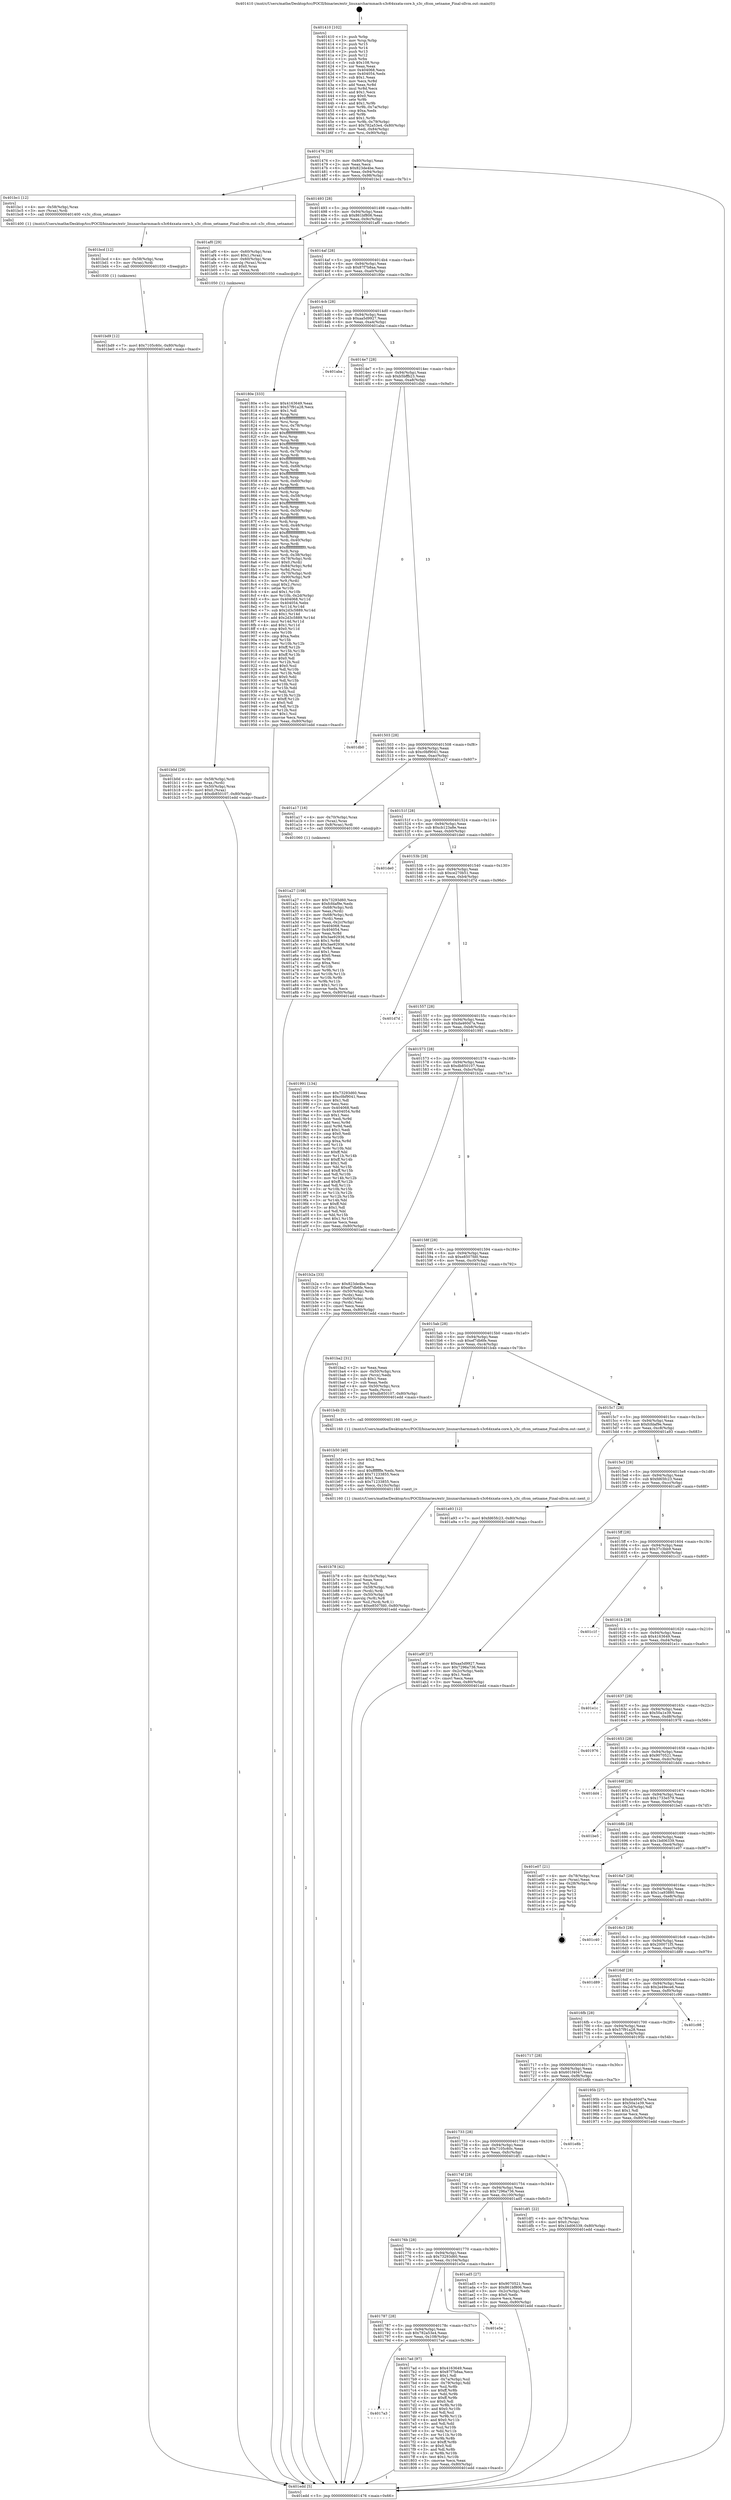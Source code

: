 digraph "0x401410" {
  label = "0x401410 (/mnt/c/Users/mathe/Desktop/tcc/POCII/binaries/extr_linuxarcharmmach-s3c64xxata-core.h_s3c_cfcon_setname_Final-ollvm.out::main(0))"
  labelloc = "t"
  node[shape=record]

  Entry [label="",width=0.3,height=0.3,shape=circle,fillcolor=black,style=filled]
  "0x401476" [label="{
     0x401476 [29]\l
     | [instrs]\l
     &nbsp;&nbsp;0x401476 \<+3\>: mov -0x80(%rbp),%eax\l
     &nbsp;&nbsp;0x401479 \<+2\>: mov %eax,%ecx\l
     &nbsp;&nbsp;0x40147b \<+6\>: sub $0x823de4be,%ecx\l
     &nbsp;&nbsp;0x401481 \<+6\>: mov %eax,-0x94(%rbp)\l
     &nbsp;&nbsp;0x401487 \<+6\>: mov %ecx,-0x98(%rbp)\l
     &nbsp;&nbsp;0x40148d \<+6\>: je 0000000000401bc1 \<main+0x7b1\>\l
  }"]
  "0x401bc1" [label="{
     0x401bc1 [12]\l
     | [instrs]\l
     &nbsp;&nbsp;0x401bc1 \<+4\>: mov -0x58(%rbp),%rax\l
     &nbsp;&nbsp;0x401bc5 \<+3\>: mov (%rax),%rdi\l
     &nbsp;&nbsp;0x401bc8 \<+5\>: call 0000000000401400 \<s3c_cfcon_setname\>\l
     | [calls]\l
     &nbsp;&nbsp;0x401400 \{1\} (/mnt/c/Users/mathe/Desktop/tcc/POCII/binaries/extr_linuxarcharmmach-s3c64xxata-core.h_s3c_cfcon_setname_Final-ollvm.out::s3c_cfcon_setname)\l
  }"]
  "0x401493" [label="{
     0x401493 [28]\l
     | [instrs]\l
     &nbsp;&nbsp;0x401493 \<+5\>: jmp 0000000000401498 \<main+0x88\>\l
     &nbsp;&nbsp;0x401498 \<+6\>: mov -0x94(%rbp),%eax\l
     &nbsp;&nbsp;0x40149e \<+5\>: sub $0x861bf806,%eax\l
     &nbsp;&nbsp;0x4014a3 \<+6\>: mov %eax,-0x9c(%rbp)\l
     &nbsp;&nbsp;0x4014a9 \<+6\>: je 0000000000401af0 \<main+0x6e0\>\l
  }"]
  Exit [label="",width=0.3,height=0.3,shape=circle,fillcolor=black,style=filled,peripheries=2]
  "0x401af0" [label="{
     0x401af0 [29]\l
     | [instrs]\l
     &nbsp;&nbsp;0x401af0 \<+4\>: mov -0x60(%rbp),%rax\l
     &nbsp;&nbsp;0x401af4 \<+6\>: movl $0x1,(%rax)\l
     &nbsp;&nbsp;0x401afa \<+4\>: mov -0x60(%rbp),%rax\l
     &nbsp;&nbsp;0x401afe \<+3\>: movslq (%rax),%rax\l
     &nbsp;&nbsp;0x401b01 \<+4\>: shl $0x0,%rax\l
     &nbsp;&nbsp;0x401b05 \<+3\>: mov %rax,%rdi\l
     &nbsp;&nbsp;0x401b08 \<+5\>: call 0000000000401050 \<malloc@plt\>\l
     | [calls]\l
     &nbsp;&nbsp;0x401050 \{1\} (unknown)\l
  }"]
  "0x4014af" [label="{
     0x4014af [28]\l
     | [instrs]\l
     &nbsp;&nbsp;0x4014af \<+5\>: jmp 00000000004014b4 \<main+0xa4\>\l
     &nbsp;&nbsp;0x4014b4 \<+6\>: mov -0x94(%rbp),%eax\l
     &nbsp;&nbsp;0x4014ba \<+5\>: sub $0x87f7b8aa,%eax\l
     &nbsp;&nbsp;0x4014bf \<+6\>: mov %eax,-0xa0(%rbp)\l
     &nbsp;&nbsp;0x4014c5 \<+6\>: je 000000000040180e \<main+0x3fe\>\l
  }"]
  "0x401bd9" [label="{
     0x401bd9 [12]\l
     | [instrs]\l
     &nbsp;&nbsp;0x401bd9 \<+7\>: movl $0x7105c60c,-0x80(%rbp)\l
     &nbsp;&nbsp;0x401be0 \<+5\>: jmp 0000000000401edd \<main+0xacd\>\l
  }"]
  "0x40180e" [label="{
     0x40180e [333]\l
     | [instrs]\l
     &nbsp;&nbsp;0x40180e \<+5\>: mov $0x4163649,%eax\l
     &nbsp;&nbsp;0x401813 \<+5\>: mov $0x57f91a28,%ecx\l
     &nbsp;&nbsp;0x401818 \<+2\>: mov $0x1,%dl\l
     &nbsp;&nbsp;0x40181a \<+3\>: mov %rsp,%rsi\l
     &nbsp;&nbsp;0x40181d \<+4\>: add $0xfffffffffffffff0,%rsi\l
     &nbsp;&nbsp;0x401821 \<+3\>: mov %rsi,%rsp\l
     &nbsp;&nbsp;0x401824 \<+4\>: mov %rsi,-0x78(%rbp)\l
     &nbsp;&nbsp;0x401828 \<+3\>: mov %rsp,%rsi\l
     &nbsp;&nbsp;0x40182b \<+4\>: add $0xfffffffffffffff0,%rsi\l
     &nbsp;&nbsp;0x40182f \<+3\>: mov %rsi,%rsp\l
     &nbsp;&nbsp;0x401832 \<+3\>: mov %rsp,%rdi\l
     &nbsp;&nbsp;0x401835 \<+4\>: add $0xfffffffffffffff0,%rdi\l
     &nbsp;&nbsp;0x401839 \<+3\>: mov %rdi,%rsp\l
     &nbsp;&nbsp;0x40183c \<+4\>: mov %rdi,-0x70(%rbp)\l
     &nbsp;&nbsp;0x401840 \<+3\>: mov %rsp,%rdi\l
     &nbsp;&nbsp;0x401843 \<+4\>: add $0xfffffffffffffff0,%rdi\l
     &nbsp;&nbsp;0x401847 \<+3\>: mov %rdi,%rsp\l
     &nbsp;&nbsp;0x40184a \<+4\>: mov %rdi,-0x68(%rbp)\l
     &nbsp;&nbsp;0x40184e \<+3\>: mov %rsp,%rdi\l
     &nbsp;&nbsp;0x401851 \<+4\>: add $0xfffffffffffffff0,%rdi\l
     &nbsp;&nbsp;0x401855 \<+3\>: mov %rdi,%rsp\l
     &nbsp;&nbsp;0x401858 \<+4\>: mov %rdi,-0x60(%rbp)\l
     &nbsp;&nbsp;0x40185c \<+3\>: mov %rsp,%rdi\l
     &nbsp;&nbsp;0x40185f \<+4\>: add $0xfffffffffffffff0,%rdi\l
     &nbsp;&nbsp;0x401863 \<+3\>: mov %rdi,%rsp\l
     &nbsp;&nbsp;0x401866 \<+4\>: mov %rdi,-0x58(%rbp)\l
     &nbsp;&nbsp;0x40186a \<+3\>: mov %rsp,%rdi\l
     &nbsp;&nbsp;0x40186d \<+4\>: add $0xfffffffffffffff0,%rdi\l
     &nbsp;&nbsp;0x401871 \<+3\>: mov %rdi,%rsp\l
     &nbsp;&nbsp;0x401874 \<+4\>: mov %rdi,-0x50(%rbp)\l
     &nbsp;&nbsp;0x401878 \<+3\>: mov %rsp,%rdi\l
     &nbsp;&nbsp;0x40187b \<+4\>: add $0xfffffffffffffff0,%rdi\l
     &nbsp;&nbsp;0x40187f \<+3\>: mov %rdi,%rsp\l
     &nbsp;&nbsp;0x401882 \<+4\>: mov %rdi,-0x48(%rbp)\l
     &nbsp;&nbsp;0x401886 \<+3\>: mov %rsp,%rdi\l
     &nbsp;&nbsp;0x401889 \<+4\>: add $0xfffffffffffffff0,%rdi\l
     &nbsp;&nbsp;0x40188d \<+3\>: mov %rdi,%rsp\l
     &nbsp;&nbsp;0x401890 \<+4\>: mov %rdi,-0x40(%rbp)\l
     &nbsp;&nbsp;0x401894 \<+3\>: mov %rsp,%rdi\l
     &nbsp;&nbsp;0x401897 \<+4\>: add $0xfffffffffffffff0,%rdi\l
     &nbsp;&nbsp;0x40189b \<+3\>: mov %rdi,%rsp\l
     &nbsp;&nbsp;0x40189e \<+4\>: mov %rdi,-0x38(%rbp)\l
     &nbsp;&nbsp;0x4018a2 \<+4\>: mov -0x78(%rbp),%rdi\l
     &nbsp;&nbsp;0x4018a6 \<+6\>: movl $0x0,(%rdi)\l
     &nbsp;&nbsp;0x4018ac \<+7\>: mov -0x84(%rbp),%r8d\l
     &nbsp;&nbsp;0x4018b3 \<+3\>: mov %r8d,(%rsi)\l
     &nbsp;&nbsp;0x4018b6 \<+4\>: mov -0x70(%rbp),%rdi\l
     &nbsp;&nbsp;0x4018ba \<+7\>: mov -0x90(%rbp),%r9\l
     &nbsp;&nbsp;0x4018c1 \<+3\>: mov %r9,(%rdi)\l
     &nbsp;&nbsp;0x4018c4 \<+3\>: cmpl $0x2,(%rsi)\l
     &nbsp;&nbsp;0x4018c7 \<+4\>: setne %r10b\l
     &nbsp;&nbsp;0x4018cb \<+4\>: and $0x1,%r10b\l
     &nbsp;&nbsp;0x4018cf \<+4\>: mov %r10b,-0x2d(%rbp)\l
     &nbsp;&nbsp;0x4018d3 \<+8\>: mov 0x404068,%r11d\l
     &nbsp;&nbsp;0x4018db \<+7\>: mov 0x404054,%ebx\l
     &nbsp;&nbsp;0x4018e2 \<+3\>: mov %r11d,%r14d\l
     &nbsp;&nbsp;0x4018e5 \<+7\>: sub $0x2d3c5889,%r14d\l
     &nbsp;&nbsp;0x4018ec \<+4\>: sub $0x1,%r14d\l
     &nbsp;&nbsp;0x4018f0 \<+7\>: add $0x2d3c5889,%r14d\l
     &nbsp;&nbsp;0x4018f7 \<+4\>: imul %r14d,%r11d\l
     &nbsp;&nbsp;0x4018fb \<+4\>: and $0x1,%r11d\l
     &nbsp;&nbsp;0x4018ff \<+4\>: cmp $0x0,%r11d\l
     &nbsp;&nbsp;0x401903 \<+4\>: sete %r10b\l
     &nbsp;&nbsp;0x401907 \<+3\>: cmp $0xa,%ebx\l
     &nbsp;&nbsp;0x40190a \<+4\>: setl %r15b\l
     &nbsp;&nbsp;0x40190e \<+3\>: mov %r10b,%r12b\l
     &nbsp;&nbsp;0x401911 \<+4\>: xor $0xff,%r12b\l
     &nbsp;&nbsp;0x401915 \<+3\>: mov %r15b,%r13b\l
     &nbsp;&nbsp;0x401918 \<+4\>: xor $0xff,%r13b\l
     &nbsp;&nbsp;0x40191c \<+3\>: xor $0x0,%dl\l
     &nbsp;&nbsp;0x40191f \<+3\>: mov %r12b,%sil\l
     &nbsp;&nbsp;0x401922 \<+4\>: and $0x0,%sil\l
     &nbsp;&nbsp;0x401926 \<+3\>: and %dl,%r10b\l
     &nbsp;&nbsp;0x401929 \<+3\>: mov %r13b,%dil\l
     &nbsp;&nbsp;0x40192c \<+4\>: and $0x0,%dil\l
     &nbsp;&nbsp;0x401930 \<+3\>: and %dl,%r15b\l
     &nbsp;&nbsp;0x401933 \<+3\>: or %r10b,%sil\l
     &nbsp;&nbsp;0x401936 \<+3\>: or %r15b,%dil\l
     &nbsp;&nbsp;0x401939 \<+3\>: xor %dil,%sil\l
     &nbsp;&nbsp;0x40193c \<+3\>: or %r13b,%r12b\l
     &nbsp;&nbsp;0x40193f \<+4\>: xor $0xff,%r12b\l
     &nbsp;&nbsp;0x401943 \<+3\>: or $0x0,%dl\l
     &nbsp;&nbsp;0x401946 \<+3\>: and %dl,%r12b\l
     &nbsp;&nbsp;0x401949 \<+3\>: or %r12b,%sil\l
     &nbsp;&nbsp;0x40194c \<+4\>: test $0x1,%sil\l
     &nbsp;&nbsp;0x401950 \<+3\>: cmovne %ecx,%eax\l
     &nbsp;&nbsp;0x401953 \<+3\>: mov %eax,-0x80(%rbp)\l
     &nbsp;&nbsp;0x401956 \<+5\>: jmp 0000000000401edd \<main+0xacd\>\l
  }"]
  "0x4014cb" [label="{
     0x4014cb [28]\l
     | [instrs]\l
     &nbsp;&nbsp;0x4014cb \<+5\>: jmp 00000000004014d0 \<main+0xc0\>\l
     &nbsp;&nbsp;0x4014d0 \<+6\>: mov -0x94(%rbp),%eax\l
     &nbsp;&nbsp;0x4014d6 \<+5\>: sub $0xaa5d9927,%eax\l
     &nbsp;&nbsp;0x4014db \<+6\>: mov %eax,-0xa4(%rbp)\l
     &nbsp;&nbsp;0x4014e1 \<+6\>: je 0000000000401aba \<main+0x6aa\>\l
  }"]
  "0x401bcd" [label="{
     0x401bcd [12]\l
     | [instrs]\l
     &nbsp;&nbsp;0x401bcd \<+4\>: mov -0x58(%rbp),%rax\l
     &nbsp;&nbsp;0x401bd1 \<+3\>: mov (%rax),%rdi\l
     &nbsp;&nbsp;0x401bd4 \<+5\>: call 0000000000401030 \<free@plt\>\l
     | [calls]\l
     &nbsp;&nbsp;0x401030 \{1\} (unknown)\l
  }"]
  "0x401aba" [label="{
     0x401aba\l
  }", style=dashed]
  "0x4014e7" [label="{
     0x4014e7 [28]\l
     | [instrs]\l
     &nbsp;&nbsp;0x4014e7 \<+5\>: jmp 00000000004014ec \<main+0xdc\>\l
     &nbsp;&nbsp;0x4014ec \<+6\>: mov -0x94(%rbp),%eax\l
     &nbsp;&nbsp;0x4014f2 \<+5\>: sub $0xb5bffb23,%eax\l
     &nbsp;&nbsp;0x4014f7 \<+6\>: mov %eax,-0xa8(%rbp)\l
     &nbsp;&nbsp;0x4014fd \<+6\>: je 0000000000401db0 \<main+0x9a0\>\l
  }"]
  "0x401b78" [label="{
     0x401b78 [42]\l
     | [instrs]\l
     &nbsp;&nbsp;0x401b78 \<+6\>: mov -0x10c(%rbp),%ecx\l
     &nbsp;&nbsp;0x401b7e \<+3\>: imul %eax,%ecx\l
     &nbsp;&nbsp;0x401b81 \<+3\>: mov %cl,%sil\l
     &nbsp;&nbsp;0x401b84 \<+4\>: mov -0x58(%rbp),%rdi\l
     &nbsp;&nbsp;0x401b88 \<+3\>: mov (%rdi),%rdi\l
     &nbsp;&nbsp;0x401b8b \<+4\>: mov -0x50(%rbp),%r8\l
     &nbsp;&nbsp;0x401b8f \<+3\>: movslq (%r8),%r8\l
     &nbsp;&nbsp;0x401b92 \<+4\>: mov %sil,(%rdi,%r8,1)\l
     &nbsp;&nbsp;0x401b96 \<+7\>: movl $0xe8507fd0,-0x80(%rbp)\l
     &nbsp;&nbsp;0x401b9d \<+5\>: jmp 0000000000401edd \<main+0xacd\>\l
  }"]
  "0x401db0" [label="{
     0x401db0\l
  }", style=dashed]
  "0x401503" [label="{
     0x401503 [28]\l
     | [instrs]\l
     &nbsp;&nbsp;0x401503 \<+5\>: jmp 0000000000401508 \<main+0xf8\>\l
     &nbsp;&nbsp;0x401508 \<+6\>: mov -0x94(%rbp),%eax\l
     &nbsp;&nbsp;0x40150e \<+5\>: sub $0xc0bf9041,%eax\l
     &nbsp;&nbsp;0x401513 \<+6\>: mov %eax,-0xac(%rbp)\l
     &nbsp;&nbsp;0x401519 \<+6\>: je 0000000000401a17 \<main+0x607\>\l
  }"]
  "0x401b50" [label="{
     0x401b50 [40]\l
     | [instrs]\l
     &nbsp;&nbsp;0x401b50 \<+5\>: mov $0x2,%ecx\l
     &nbsp;&nbsp;0x401b55 \<+1\>: cltd\l
     &nbsp;&nbsp;0x401b56 \<+2\>: idiv %ecx\l
     &nbsp;&nbsp;0x401b58 \<+6\>: imul $0xfffffffe,%edx,%ecx\l
     &nbsp;&nbsp;0x401b5e \<+6\>: add $0x71233855,%ecx\l
     &nbsp;&nbsp;0x401b64 \<+3\>: add $0x1,%ecx\l
     &nbsp;&nbsp;0x401b67 \<+6\>: sub $0x71233855,%ecx\l
     &nbsp;&nbsp;0x401b6d \<+6\>: mov %ecx,-0x10c(%rbp)\l
     &nbsp;&nbsp;0x401b73 \<+5\>: call 0000000000401160 \<next_i\>\l
     | [calls]\l
     &nbsp;&nbsp;0x401160 \{1\} (/mnt/c/Users/mathe/Desktop/tcc/POCII/binaries/extr_linuxarcharmmach-s3c64xxata-core.h_s3c_cfcon_setname_Final-ollvm.out::next_i)\l
  }"]
  "0x401a17" [label="{
     0x401a17 [16]\l
     | [instrs]\l
     &nbsp;&nbsp;0x401a17 \<+4\>: mov -0x70(%rbp),%rax\l
     &nbsp;&nbsp;0x401a1b \<+3\>: mov (%rax),%rax\l
     &nbsp;&nbsp;0x401a1e \<+4\>: mov 0x8(%rax),%rdi\l
     &nbsp;&nbsp;0x401a22 \<+5\>: call 0000000000401060 \<atoi@plt\>\l
     | [calls]\l
     &nbsp;&nbsp;0x401060 \{1\} (unknown)\l
  }"]
  "0x40151f" [label="{
     0x40151f [28]\l
     | [instrs]\l
     &nbsp;&nbsp;0x40151f \<+5\>: jmp 0000000000401524 \<main+0x114\>\l
     &nbsp;&nbsp;0x401524 \<+6\>: mov -0x94(%rbp),%eax\l
     &nbsp;&nbsp;0x40152a \<+5\>: sub $0xcb123a8e,%eax\l
     &nbsp;&nbsp;0x40152f \<+6\>: mov %eax,-0xb0(%rbp)\l
     &nbsp;&nbsp;0x401535 \<+6\>: je 0000000000401de0 \<main+0x9d0\>\l
  }"]
  "0x401b0d" [label="{
     0x401b0d [29]\l
     | [instrs]\l
     &nbsp;&nbsp;0x401b0d \<+4\>: mov -0x58(%rbp),%rdi\l
     &nbsp;&nbsp;0x401b11 \<+3\>: mov %rax,(%rdi)\l
     &nbsp;&nbsp;0x401b14 \<+4\>: mov -0x50(%rbp),%rax\l
     &nbsp;&nbsp;0x401b18 \<+6\>: movl $0x0,(%rax)\l
     &nbsp;&nbsp;0x401b1e \<+7\>: movl $0xdb850107,-0x80(%rbp)\l
     &nbsp;&nbsp;0x401b25 \<+5\>: jmp 0000000000401edd \<main+0xacd\>\l
  }"]
  "0x401de0" [label="{
     0x401de0\l
  }", style=dashed]
  "0x40153b" [label="{
     0x40153b [28]\l
     | [instrs]\l
     &nbsp;&nbsp;0x40153b \<+5\>: jmp 0000000000401540 \<main+0x130\>\l
     &nbsp;&nbsp;0x401540 \<+6\>: mov -0x94(%rbp),%eax\l
     &nbsp;&nbsp;0x401546 \<+5\>: sub $0xce270b51,%eax\l
     &nbsp;&nbsp;0x40154b \<+6\>: mov %eax,-0xb4(%rbp)\l
     &nbsp;&nbsp;0x401551 \<+6\>: je 0000000000401d7d \<main+0x96d\>\l
  }"]
  "0x401a27" [label="{
     0x401a27 [108]\l
     | [instrs]\l
     &nbsp;&nbsp;0x401a27 \<+5\>: mov $0x73293d60,%ecx\l
     &nbsp;&nbsp;0x401a2c \<+5\>: mov $0xfcfdaf9e,%edx\l
     &nbsp;&nbsp;0x401a31 \<+4\>: mov -0x68(%rbp),%rdi\l
     &nbsp;&nbsp;0x401a35 \<+2\>: mov %eax,(%rdi)\l
     &nbsp;&nbsp;0x401a37 \<+4\>: mov -0x68(%rbp),%rdi\l
     &nbsp;&nbsp;0x401a3b \<+2\>: mov (%rdi),%eax\l
     &nbsp;&nbsp;0x401a3d \<+3\>: mov %eax,-0x2c(%rbp)\l
     &nbsp;&nbsp;0x401a40 \<+7\>: mov 0x404068,%eax\l
     &nbsp;&nbsp;0x401a47 \<+7\>: mov 0x404054,%esi\l
     &nbsp;&nbsp;0x401a4e \<+3\>: mov %eax,%r8d\l
     &nbsp;&nbsp;0x401a51 \<+7\>: sub $0x3ae92936,%r8d\l
     &nbsp;&nbsp;0x401a58 \<+4\>: sub $0x1,%r8d\l
     &nbsp;&nbsp;0x401a5c \<+7\>: add $0x3ae92936,%r8d\l
     &nbsp;&nbsp;0x401a63 \<+4\>: imul %r8d,%eax\l
     &nbsp;&nbsp;0x401a67 \<+3\>: and $0x1,%eax\l
     &nbsp;&nbsp;0x401a6a \<+3\>: cmp $0x0,%eax\l
     &nbsp;&nbsp;0x401a6d \<+4\>: sete %r9b\l
     &nbsp;&nbsp;0x401a71 \<+3\>: cmp $0xa,%esi\l
     &nbsp;&nbsp;0x401a74 \<+4\>: setl %r10b\l
     &nbsp;&nbsp;0x401a78 \<+3\>: mov %r9b,%r11b\l
     &nbsp;&nbsp;0x401a7b \<+3\>: and %r10b,%r11b\l
     &nbsp;&nbsp;0x401a7e \<+3\>: xor %r10b,%r9b\l
     &nbsp;&nbsp;0x401a81 \<+3\>: or %r9b,%r11b\l
     &nbsp;&nbsp;0x401a84 \<+4\>: test $0x1,%r11b\l
     &nbsp;&nbsp;0x401a88 \<+3\>: cmovne %edx,%ecx\l
     &nbsp;&nbsp;0x401a8b \<+3\>: mov %ecx,-0x80(%rbp)\l
     &nbsp;&nbsp;0x401a8e \<+5\>: jmp 0000000000401edd \<main+0xacd\>\l
  }"]
  "0x401d7d" [label="{
     0x401d7d\l
  }", style=dashed]
  "0x401557" [label="{
     0x401557 [28]\l
     | [instrs]\l
     &nbsp;&nbsp;0x401557 \<+5\>: jmp 000000000040155c \<main+0x14c\>\l
     &nbsp;&nbsp;0x40155c \<+6\>: mov -0x94(%rbp),%eax\l
     &nbsp;&nbsp;0x401562 \<+5\>: sub $0xda460d7a,%eax\l
     &nbsp;&nbsp;0x401567 \<+6\>: mov %eax,-0xb8(%rbp)\l
     &nbsp;&nbsp;0x40156d \<+6\>: je 0000000000401991 \<main+0x581\>\l
  }"]
  "0x401410" [label="{
     0x401410 [102]\l
     | [instrs]\l
     &nbsp;&nbsp;0x401410 \<+1\>: push %rbp\l
     &nbsp;&nbsp;0x401411 \<+3\>: mov %rsp,%rbp\l
     &nbsp;&nbsp;0x401414 \<+2\>: push %r15\l
     &nbsp;&nbsp;0x401416 \<+2\>: push %r14\l
     &nbsp;&nbsp;0x401418 \<+2\>: push %r13\l
     &nbsp;&nbsp;0x40141a \<+2\>: push %r12\l
     &nbsp;&nbsp;0x40141c \<+1\>: push %rbx\l
     &nbsp;&nbsp;0x40141d \<+7\>: sub $0x108,%rsp\l
     &nbsp;&nbsp;0x401424 \<+2\>: xor %eax,%eax\l
     &nbsp;&nbsp;0x401426 \<+7\>: mov 0x404068,%ecx\l
     &nbsp;&nbsp;0x40142d \<+7\>: mov 0x404054,%edx\l
     &nbsp;&nbsp;0x401434 \<+3\>: sub $0x1,%eax\l
     &nbsp;&nbsp;0x401437 \<+3\>: mov %ecx,%r8d\l
     &nbsp;&nbsp;0x40143a \<+3\>: add %eax,%r8d\l
     &nbsp;&nbsp;0x40143d \<+4\>: imul %r8d,%ecx\l
     &nbsp;&nbsp;0x401441 \<+3\>: and $0x1,%ecx\l
     &nbsp;&nbsp;0x401444 \<+3\>: cmp $0x0,%ecx\l
     &nbsp;&nbsp;0x401447 \<+4\>: sete %r9b\l
     &nbsp;&nbsp;0x40144b \<+4\>: and $0x1,%r9b\l
     &nbsp;&nbsp;0x40144f \<+4\>: mov %r9b,-0x7a(%rbp)\l
     &nbsp;&nbsp;0x401453 \<+3\>: cmp $0xa,%edx\l
     &nbsp;&nbsp;0x401456 \<+4\>: setl %r9b\l
     &nbsp;&nbsp;0x40145a \<+4\>: and $0x1,%r9b\l
     &nbsp;&nbsp;0x40145e \<+4\>: mov %r9b,-0x79(%rbp)\l
     &nbsp;&nbsp;0x401462 \<+7\>: movl $0x782a53e4,-0x80(%rbp)\l
     &nbsp;&nbsp;0x401469 \<+6\>: mov %edi,-0x84(%rbp)\l
     &nbsp;&nbsp;0x40146f \<+7\>: mov %rsi,-0x90(%rbp)\l
  }"]
  "0x401991" [label="{
     0x401991 [134]\l
     | [instrs]\l
     &nbsp;&nbsp;0x401991 \<+5\>: mov $0x73293d60,%eax\l
     &nbsp;&nbsp;0x401996 \<+5\>: mov $0xc0bf9041,%ecx\l
     &nbsp;&nbsp;0x40199b \<+2\>: mov $0x1,%dl\l
     &nbsp;&nbsp;0x40199d \<+2\>: xor %esi,%esi\l
     &nbsp;&nbsp;0x40199f \<+7\>: mov 0x404068,%edi\l
     &nbsp;&nbsp;0x4019a6 \<+8\>: mov 0x404054,%r8d\l
     &nbsp;&nbsp;0x4019ae \<+3\>: sub $0x1,%esi\l
     &nbsp;&nbsp;0x4019b1 \<+3\>: mov %edi,%r9d\l
     &nbsp;&nbsp;0x4019b4 \<+3\>: add %esi,%r9d\l
     &nbsp;&nbsp;0x4019b7 \<+4\>: imul %r9d,%edi\l
     &nbsp;&nbsp;0x4019bb \<+3\>: and $0x1,%edi\l
     &nbsp;&nbsp;0x4019be \<+3\>: cmp $0x0,%edi\l
     &nbsp;&nbsp;0x4019c1 \<+4\>: sete %r10b\l
     &nbsp;&nbsp;0x4019c5 \<+4\>: cmp $0xa,%r8d\l
     &nbsp;&nbsp;0x4019c9 \<+4\>: setl %r11b\l
     &nbsp;&nbsp;0x4019cd \<+3\>: mov %r10b,%bl\l
     &nbsp;&nbsp;0x4019d0 \<+3\>: xor $0xff,%bl\l
     &nbsp;&nbsp;0x4019d3 \<+3\>: mov %r11b,%r14b\l
     &nbsp;&nbsp;0x4019d6 \<+4\>: xor $0xff,%r14b\l
     &nbsp;&nbsp;0x4019da \<+3\>: xor $0x1,%dl\l
     &nbsp;&nbsp;0x4019dd \<+3\>: mov %bl,%r15b\l
     &nbsp;&nbsp;0x4019e0 \<+4\>: and $0xff,%r15b\l
     &nbsp;&nbsp;0x4019e4 \<+3\>: and %dl,%r10b\l
     &nbsp;&nbsp;0x4019e7 \<+3\>: mov %r14b,%r12b\l
     &nbsp;&nbsp;0x4019ea \<+4\>: and $0xff,%r12b\l
     &nbsp;&nbsp;0x4019ee \<+3\>: and %dl,%r11b\l
     &nbsp;&nbsp;0x4019f1 \<+3\>: or %r10b,%r15b\l
     &nbsp;&nbsp;0x4019f4 \<+3\>: or %r11b,%r12b\l
     &nbsp;&nbsp;0x4019f7 \<+3\>: xor %r12b,%r15b\l
     &nbsp;&nbsp;0x4019fa \<+3\>: or %r14b,%bl\l
     &nbsp;&nbsp;0x4019fd \<+3\>: xor $0xff,%bl\l
     &nbsp;&nbsp;0x401a00 \<+3\>: or $0x1,%dl\l
     &nbsp;&nbsp;0x401a03 \<+2\>: and %dl,%bl\l
     &nbsp;&nbsp;0x401a05 \<+3\>: or %bl,%r15b\l
     &nbsp;&nbsp;0x401a08 \<+4\>: test $0x1,%r15b\l
     &nbsp;&nbsp;0x401a0c \<+3\>: cmovne %ecx,%eax\l
     &nbsp;&nbsp;0x401a0f \<+3\>: mov %eax,-0x80(%rbp)\l
     &nbsp;&nbsp;0x401a12 \<+5\>: jmp 0000000000401edd \<main+0xacd\>\l
  }"]
  "0x401573" [label="{
     0x401573 [28]\l
     | [instrs]\l
     &nbsp;&nbsp;0x401573 \<+5\>: jmp 0000000000401578 \<main+0x168\>\l
     &nbsp;&nbsp;0x401578 \<+6\>: mov -0x94(%rbp),%eax\l
     &nbsp;&nbsp;0x40157e \<+5\>: sub $0xdb850107,%eax\l
     &nbsp;&nbsp;0x401583 \<+6\>: mov %eax,-0xbc(%rbp)\l
     &nbsp;&nbsp;0x401589 \<+6\>: je 0000000000401b2a \<main+0x71a\>\l
  }"]
  "0x401edd" [label="{
     0x401edd [5]\l
     | [instrs]\l
     &nbsp;&nbsp;0x401edd \<+5\>: jmp 0000000000401476 \<main+0x66\>\l
  }"]
  "0x401b2a" [label="{
     0x401b2a [33]\l
     | [instrs]\l
     &nbsp;&nbsp;0x401b2a \<+5\>: mov $0x823de4be,%eax\l
     &nbsp;&nbsp;0x401b2f \<+5\>: mov $0xef7db6fe,%ecx\l
     &nbsp;&nbsp;0x401b34 \<+4\>: mov -0x50(%rbp),%rdx\l
     &nbsp;&nbsp;0x401b38 \<+2\>: mov (%rdx),%esi\l
     &nbsp;&nbsp;0x401b3a \<+4\>: mov -0x60(%rbp),%rdx\l
     &nbsp;&nbsp;0x401b3e \<+2\>: cmp (%rdx),%esi\l
     &nbsp;&nbsp;0x401b40 \<+3\>: cmovl %ecx,%eax\l
     &nbsp;&nbsp;0x401b43 \<+3\>: mov %eax,-0x80(%rbp)\l
     &nbsp;&nbsp;0x401b46 \<+5\>: jmp 0000000000401edd \<main+0xacd\>\l
  }"]
  "0x40158f" [label="{
     0x40158f [28]\l
     | [instrs]\l
     &nbsp;&nbsp;0x40158f \<+5\>: jmp 0000000000401594 \<main+0x184\>\l
     &nbsp;&nbsp;0x401594 \<+6\>: mov -0x94(%rbp),%eax\l
     &nbsp;&nbsp;0x40159a \<+5\>: sub $0xe8507fd0,%eax\l
     &nbsp;&nbsp;0x40159f \<+6\>: mov %eax,-0xc0(%rbp)\l
     &nbsp;&nbsp;0x4015a5 \<+6\>: je 0000000000401ba2 \<main+0x792\>\l
  }"]
  "0x4017a3" [label="{
     0x4017a3\l
  }", style=dashed]
  "0x401ba2" [label="{
     0x401ba2 [31]\l
     | [instrs]\l
     &nbsp;&nbsp;0x401ba2 \<+2\>: xor %eax,%eax\l
     &nbsp;&nbsp;0x401ba4 \<+4\>: mov -0x50(%rbp),%rcx\l
     &nbsp;&nbsp;0x401ba8 \<+2\>: mov (%rcx),%edx\l
     &nbsp;&nbsp;0x401baa \<+3\>: sub $0x1,%eax\l
     &nbsp;&nbsp;0x401bad \<+2\>: sub %eax,%edx\l
     &nbsp;&nbsp;0x401baf \<+4\>: mov -0x50(%rbp),%rcx\l
     &nbsp;&nbsp;0x401bb3 \<+2\>: mov %edx,(%rcx)\l
     &nbsp;&nbsp;0x401bb5 \<+7\>: movl $0xdb850107,-0x80(%rbp)\l
     &nbsp;&nbsp;0x401bbc \<+5\>: jmp 0000000000401edd \<main+0xacd\>\l
  }"]
  "0x4015ab" [label="{
     0x4015ab [28]\l
     | [instrs]\l
     &nbsp;&nbsp;0x4015ab \<+5\>: jmp 00000000004015b0 \<main+0x1a0\>\l
     &nbsp;&nbsp;0x4015b0 \<+6\>: mov -0x94(%rbp),%eax\l
     &nbsp;&nbsp;0x4015b6 \<+5\>: sub $0xef7db6fe,%eax\l
     &nbsp;&nbsp;0x4015bb \<+6\>: mov %eax,-0xc4(%rbp)\l
     &nbsp;&nbsp;0x4015c1 \<+6\>: je 0000000000401b4b \<main+0x73b\>\l
  }"]
  "0x4017ad" [label="{
     0x4017ad [97]\l
     | [instrs]\l
     &nbsp;&nbsp;0x4017ad \<+5\>: mov $0x4163649,%eax\l
     &nbsp;&nbsp;0x4017b2 \<+5\>: mov $0x87f7b8aa,%ecx\l
     &nbsp;&nbsp;0x4017b7 \<+2\>: mov $0x1,%dl\l
     &nbsp;&nbsp;0x4017b9 \<+4\>: mov -0x7a(%rbp),%sil\l
     &nbsp;&nbsp;0x4017bd \<+4\>: mov -0x79(%rbp),%dil\l
     &nbsp;&nbsp;0x4017c1 \<+3\>: mov %sil,%r8b\l
     &nbsp;&nbsp;0x4017c4 \<+4\>: xor $0xff,%r8b\l
     &nbsp;&nbsp;0x4017c8 \<+3\>: mov %dil,%r9b\l
     &nbsp;&nbsp;0x4017cb \<+4\>: xor $0xff,%r9b\l
     &nbsp;&nbsp;0x4017cf \<+3\>: xor $0x0,%dl\l
     &nbsp;&nbsp;0x4017d2 \<+3\>: mov %r8b,%r10b\l
     &nbsp;&nbsp;0x4017d5 \<+4\>: and $0x0,%r10b\l
     &nbsp;&nbsp;0x4017d9 \<+3\>: and %dl,%sil\l
     &nbsp;&nbsp;0x4017dc \<+3\>: mov %r9b,%r11b\l
     &nbsp;&nbsp;0x4017df \<+4\>: and $0x0,%r11b\l
     &nbsp;&nbsp;0x4017e3 \<+3\>: and %dl,%dil\l
     &nbsp;&nbsp;0x4017e6 \<+3\>: or %sil,%r10b\l
     &nbsp;&nbsp;0x4017e9 \<+3\>: or %dil,%r11b\l
     &nbsp;&nbsp;0x4017ec \<+3\>: xor %r11b,%r10b\l
     &nbsp;&nbsp;0x4017ef \<+3\>: or %r9b,%r8b\l
     &nbsp;&nbsp;0x4017f2 \<+4\>: xor $0xff,%r8b\l
     &nbsp;&nbsp;0x4017f6 \<+3\>: or $0x0,%dl\l
     &nbsp;&nbsp;0x4017f9 \<+3\>: and %dl,%r8b\l
     &nbsp;&nbsp;0x4017fc \<+3\>: or %r8b,%r10b\l
     &nbsp;&nbsp;0x4017ff \<+4\>: test $0x1,%r10b\l
     &nbsp;&nbsp;0x401803 \<+3\>: cmovne %ecx,%eax\l
     &nbsp;&nbsp;0x401806 \<+3\>: mov %eax,-0x80(%rbp)\l
     &nbsp;&nbsp;0x401809 \<+5\>: jmp 0000000000401edd \<main+0xacd\>\l
  }"]
  "0x401b4b" [label="{
     0x401b4b [5]\l
     | [instrs]\l
     &nbsp;&nbsp;0x401b4b \<+5\>: call 0000000000401160 \<next_i\>\l
     | [calls]\l
     &nbsp;&nbsp;0x401160 \{1\} (/mnt/c/Users/mathe/Desktop/tcc/POCII/binaries/extr_linuxarcharmmach-s3c64xxata-core.h_s3c_cfcon_setname_Final-ollvm.out::next_i)\l
  }"]
  "0x4015c7" [label="{
     0x4015c7 [28]\l
     | [instrs]\l
     &nbsp;&nbsp;0x4015c7 \<+5\>: jmp 00000000004015cc \<main+0x1bc\>\l
     &nbsp;&nbsp;0x4015cc \<+6\>: mov -0x94(%rbp),%eax\l
     &nbsp;&nbsp;0x4015d2 \<+5\>: sub $0xfcfdaf9e,%eax\l
     &nbsp;&nbsp;0x4015d7 \<+6\>: mov %eax,-0xc8(%rbp)\l
     &nbsp;&nbsp;0x4015dd \<+6\>: je 0000000000401a93 \<main+0x683\>\l
  }"]
  "0x401787" [label="{
     0x401787 [28]\l
     | [instrs]\l
     &nbsp;&nbsp;0x401787 \<+5\>: jmp 000000000040178c \<main+0x37c\>\l
     &nbsp;&nbsp;0x40178c \<+6\>: mov -0x94(%rbp),%eax\l
     &nbsp;&nbsp;0x401792 \<+5\>: sub $0x782a53e4,%eax\l
     &nbsp;&nbsp;0x401797 \<+6\>: mov %eax,-0x108(%rbp)\l
     &nbsp;&nbsp;0x40179d \<+6\>: je 00000000004017ad \<main+0x39d\>\l
  }"]
  "0x401a93" [label="{
     0x401a93 [12]\l
     | [instrs]\l
     &nbsp;&nbsp;0x401a93 \<+7\>: movl $0xfd65fc23,-0x80(%rbp)\l
     &nbsp;&nbsp;0x401a9a \<+5\>: jmp 0000000000401edd \<main+0xacd\>\l
  }"]
  "0x4015e3" [label="{
     0x4015e3 [28]\l
     | [instrs]\l
     &nbsp;&nbsp;0x4015e3 \<+5\>: jmp 00000000004015e8 \<main+0x1d8\>\l
     &nbsp;&nbsp;0x4015e8 \<+6\>: mov -0x94(%rbp),%eax\l
     &nbsp;&nbsp;0x4015ee \<+5\>: sub $0xfd65fc23,%eax\l
     &nbsp;&nbsp;0x4015f3 \<+6\>: mov %eax,-0xcc(%rbp)\l
     &nbsp;&nbsp;0x4015f9 \<+6\>: je 0000000000401a9f \<main+0x68f\>\l
  }"]
  "0x401e5e" [label="{
     0x401e5e\l
  }", style=dashed]
  "0x401a9f" [label="{
     0x401a9f [27]\l
     | [instrs]\l
     &nbsp;&nbsp;0x401a9f \<+5\>: mov $0xaa5d9927,%eax\l
     &nbsp;&nbsp;0x401aa4 \<+5\>: mov $0x7296a736,%ecx\l
     &nbsp;&nbsp;0x401aa9 \<+3\>: mov -0x2c(%rbp),%edx\l
     &nbsp;&nbsp;0x401aac \<+3\>: cmp $0x1,%edx\l
     &nbsp;&nbsp;0x401aaf \<+3\>: cmovl %ecx,%eax\l
     &nbsp;&nbsp;0x401ab2 \<+3\>: mov %eax,-0x80(%rbp)\l
     &nbsp;&nbsp;0x401ab5 \<+5\>: jmp 0000000000401edd \<main+0xacd\>\l
  }"]
  "0x4015ff" [label="{
     0x4015ff [28]\l
     | [instrs]\l
     &nbsp;&nbsp;0x4015ff \<+5\>: jmp 0000000000401604 \<main+0x1f4\>\l
     &nbsp;&nbsp;0x401604 \<+6\>: mov -0x94(%rbp),%eax\l
     &nbsp;&nbsp;0x40160a \<+5\>: sub $0x37c3bb9,%eax\l
     &nbsp;&nbsp;0x40160f \<+6\>: mov %eax,-0xd0(%rbp)\l
     &nbsp;&nbsp;0x401615 \<+6\>: je 0000000000401c1f \<main+0x80f\>\l
  }"]
  "0x40176b" [label="{
     0x40176b [28]\l
     | [instrs]\l
     &nbsp;&nbsp;0x40176b \<+5\>: jmp 0000000000401770 \<main+0x360\>\l
     &nbsp;&nbsp;0x401770 \<+6\>: mov -0x94(%rbp),%eax\l
     &nbsp;&nbsp;0x401776 \<+5\>: sub $0x73293d60,%eax\l
     &nbsp;&nbsp;0x40177b \<+6\>: mov %eax,-0x104(%rbp)\l
     &nbsp;&nbsp;0x401781 \<+6\>: je 0000000000401e5e \<main+0xa4e\>\l
  }"]
  "0x401c1f" [label="{
     0x401c1f\l
  }", style=dashed]
  "0x40161b" [label="{
     0x40161b [28]\l
     | [instrs]\l
     &nbsp;&nbsp;0x40161b \<+5\>: jmp 0000000000401620 \<main+0x210\>\l
     &nbsp;&nbsp;0x401620 \<+6\>: mov -0x94(%rbp),%eax\l
     &nbsp;&nbsp;0x401626 \<+5\>: sub $0x4163649,%eax\l
     &nbsp;&nbsp;0x40162b \<+6\>: mov %eax,-0xd4(%rbp)\l
     &nbsp;&nbsp;0x401631 \<+6\>: je 0000000000401e1c \<main+0xa0c\>\l
  }"]
  "0x401ad5" [label="{
     0x401ad5 [27]\l
     | [instrs]\l
     &nbsp;&nbsp;0x401ad5 \<+5\>: mov $0x9070521,%eax\l
     &nbsp;&nbsp;0x401ada \<+5\>: mov $0x861bf806,%ecx\l
     &nbsp;&nbsp;0x401adf \<+3\>: mov -0x2c(%rbp),%edx\l
     &nbsp;&nbsp;0x401ae2 \<+3\>: cmp $0x0,%edx\l
     &nbsp;&nbsp;0x401ae5 \<+3\>: cmove %ecx,%eax\l
     &nbsp;&nbsp;0x401ae8 \<+3\>: mov %eax,-0x80(%rbp)\l
     &nbsp;&nbsp;0x401aeb \<+5\>: jmp 0000000000401edd \<main+0xacd\>\l
  }"]
  "0x401e1c" [label="{
     0x401e1c\l
  }", style=dashed]
  "0x401637" [label="{
     0x401637 [28]\l
     | [instrs]\l
     &nbsp;&nbsp;0x401637 \<+5\>: jmp 000000000040163c \<main+0x22c\>\l
     &nbsp;&nbsp;0x40163c \<+6\>: mov -0x94(%rbp),%eax\l
     &nbsp;&nbsp;0x401642 \<+5\>: sub $0x50a1e39,%eax\l
     &nbsp;&nbsp;0x401647 \<+6\>: mov %eax,-0xd8(%rbp)\l
     &nbsp;&nbsp;0x40164d \<+6\>: je 0000000000401976 \<main+0x566\>\l
  }"]
  "0x40174f" [label="{
     0x40174f [28]\l
     | [instrs]\l
     &nbsp;&nbsp;0x40174f \<+5\>: jmp 0000000000401754 \<main+0x344\>\l
     &nbsp;&nbsp;0x401754 \<+6\>: mov -0x94(%rbp),%eax\l
     &nbsp;&nbsp;0x40175a \<+5\>: sub $0x7296a736,%eax\l
     &nbsp;&nbsp;0x40175f \<+6\>: mov %eax,-0x100(%rbp)\l
     &nbsp;&nbsp;0x401765 \<+6\>: je 0000000000401ad5 \<main+0x6c5\>\l
  }"]
  "0x401976" [label="{
     0x401976\l
  }", style=dashed]
  "0x401653" [label="{
     0x401653 [28]\l
     | [instrs]\l
     &nbsp;&nbsp;0x401653 \<+5\>: jmp 0000000000401658 \<main+0x248\>\l
     &nbsp;&nbsp;0x401658 \<+6\>: mov -0x94(%rbp),%eax\l
     &nbsp;&nbsp;0x40165e \<+5\>: sub $0x9070521,%eax\l
     &nbsp;&nbsp;0x401663 \<+6\>: mov %eax,-0xdc(%rbp)\l
     &nbsp;&nbsp;0x401669 \<+6\>: je 0000000000401dd4 \<main+0x9c4\>\l
  }"]
  "0x401df1" [label="{
     0x401df1 [22]\l
     | [instrs]\l
     &nbsp;&nbsp;0x401df1 \<+4\>: mov -0x78(%rbp),%rax\l
     &nbsp;&nbsp;0x401df5 \<+6\>: movl $0x0,(%rax)\l
     &nbsp;&nbsp;0x401dfb \<+7\>: movl $0x1bd06339,-0x80(%rbp)\l
     &nbsp;&nbsp;0x401e02 \<+5\>: jmp 0000000000401edd \<main+0xacd\>\l
  }"]
  "0x401dd4" [label="{
     0x401dd4\l
  }", style=dashed]
  "0x40166f" [label="{
     0x40166f [28]\l
     | [instrs]\l
     &nbsp;&nbsp;0x40166f \<+5\>: jmp 0000000000401674 \<main+0x264\>\l
     &nbsp;&nbsp;0x401674 \<+6\>: mov -0x94(%rbp),%eax\l
     &nbsp;&nbsp;0x40167a \<+5\>: sub $0x1733e579,%eax\l
     &nbsp;&nbsp;0x40167f \<+6\>: mov %eax,-0xe0(%rbp)\l
     &nbsp;&nbsp;0x401685 \<+6\>: je 0000000000401be5 \<main+0x7d5\>\l
  }"]
  "0x401733" [label="{
     0x401733 [28]\l
     | [instrs]\l
     &nbsp;&nbsp;0x401733 \<+5\>: jmp 0000000000401738 \<main+0x328\>\l
     &nbsp;&nbsp;0x401738 \<+6\>: mov -0x94(%rbp),%eax\l
     &nbsp;&nbsp;0x40173e \<+5\>: sub $0x7105c60c,%eax\l
     &nbsp;&nbsp;0x401743 \<+6\>: mov %eax,-0xfc(%rbp)\l
     &nbsp;&nbsp;0x401749 \<+6\>: je 0000000000401df1 \<main+0x9e1\>\l
  }"]
  "0x401be5" [label="{
     0x401be5\l
  }", style=dashed]
  "0x40168b" [label="{
     0x40168b [28]\l
     | [instrs]\l
     &nbsp;&nbsp;0x40168b \<+5\>: jmp 0000000000401690 \<main+0x280\>\l
     &nbsp;&nbsp;0x401690 \<+6\>: mov -0x94(%rbp),%eax\l
     &nbsp;&nbsp;0x401696 \<+5\>: sub $0x1bd06339,%eax\l
     &nbsp;&nbsp;0x40169b \<+6\>: mov %eax,-0xe4(%rbp)\l
     &nbsp;&nbsp;0x4016a1 \<+6\>: je 0000000000401e07 \<main+0x9f7\>\l
  }"]
  "0x401e8b" [label="{
     0x401e8b\l
  }", style=dashed]
  "0x401e07" [label="{
     0x401e07 [21]\l
     | [instrs]\l
     &nbsp;&nbsp;0x401e07 \<+4\>: mov -0x78(%rbp),%rax\l
     &nbsp;&nbsp;0x401e0b \<+2\>: mov (%rax),%eax\l
     &nbsp;&nbsp;0x401e0d \<+4\>: lea -0x28(%rbp),%rsp\l
     &nbsp;&nbsp;0x401e11 \<+1\>: pop %rbx\l
     &nbsp;&nbsp;0x401e12 \<+2\>: pop %r12\l
     &nbsp;&nbsp;0x401e14 \<+2\>: pop %r13\l
     &nbsp;&nbsp;0x401e16 \<+2\>: pop %r14\l
     &nbsp;&nbsp;0x401e18 \<+2\>: pop %r15\l
     &nbsp;&nbsp;0x401e1a \<+1\>: pop %rbp\l
     &nbsp;&nbsp;0x401e1b \<+1\>: ret\l
  }"]
  "0x4016a7" [label="{
     0x4016a7 [28]\l
     | [instrs]\l
     &nbsp;&nbsp;0x4016a7 \<+5\>: jmp 00000000004016ac \<main+0x29c\>\l
     &nbsp;&nbsp;0x4016ac \<+6\>: mov -0x94(%rbp),%eax\l
     &nbsp;&nbsp;0x4016b2 \<+5\>: sub $0x1ca93880,%eax\l
     &nbsp;&nbsp;0x4016b7 \<+6\>: mov %eax,-0xe8(%rbp)\l
     &nbsp;&nbsp;0x4016bd \<+6\>: je 0000000000401c40 \<main+0x830\>\l
  }"]
  "0x401717" [label="{
     0x401717 [28]\l
     | [instrs]\l
     &nbsp;&nbsp;0x401717 \<+5\>: jmp 000000000040171c \<main+0x30c\>\l
     &nbsp;&nbsp;0x40171c \<+6\>: mov -0x94(%rbp),%eax\l
     &nbsp;&nbsp;0x401722 \<+5\>: sub $0x601f4047,%eax\l
     &nbsp;&nbsp;0x401727 \<+6\>: mov %eax,-0xf8(%rbp)\l
     &nbsp;&nbsp;0x40172d \<+6\>: je 0000000000401e8b \<main+0xa7b\>\l
  }"]
  "0x401c40" [label="{
     0x401c40\l
  }", style=dashed]
  "0x4016c3" [label="{
     0x4016c3 [28]\l
     | [instrs]\l
     &nbsp;&nbsp;0x4016c3 \<+5\>: jmp 00000000004016c8 \<main+0x2b8\>\l
     &nbsp;&nbsp;0x4016c8 \<+6\>: mov -0x94(%rbp),%eax\l
     &nbsp;&nbsp;0x4016ce \<+5\>: sub $0x200071f5,%eax\l
     &nbsp;&nbsp;0x4016d3 \<+6\>: mov %eax,-0xec(%rbp)\l
     &nbsp;&nbsp;0x4016d9 \<+6\>: je 0000000000401d89 \<main+0x979\>\l
  }"]
  "0x40195b" [label="{
     0x40195b [27]\l
     | [instrs]\l
     &nbsp;&nbsp;0x40195b \<+5\>: mov $0xda460d7a,%eax\l
     &nbsp;&nbsp;0x401960 \<+5\>: mov $0x50a1e39,%ecx\l
     &nbsp;&nbsp;0x401965 \<+3\>: mov -0x2d(%rbp),%dl\l
     &nbsp;&nbsp;0x401968 \<+3\>: test $0x1,%dl\l
     &nbsp;&nbsp;0x40196b \<+3\>: cmovne %ecx,%eax\l
     &nbsp;&nbsp;0x40196e \<+3\>: mov %eax,-0x80(%rbp)\l
     &nbsp;&nbsp;0x401971 \<+5\>: jmp 0000000000401edd \<main+0xacd\>\l
  }"]
  "0x401d89" [label="{
     0x401d89\l
  }", style=dashed]
  "0x4016df" [label="{
     0x4016df [28]\l
     | [instrs]\l
     &nbsp;&nbsp;0x4016df \<+5\>: jmp 00000000004016e4 \<main+0x2d4\>\l
     &nbsp;&nbsp;0x4016e4 \<+6\>: mov -0x94(%rbp),%eax\l
     &nbsp;&nbsp;0x4016ea \<+5\>: sub $0x2e49ece6,%eax\l
     &nbsp;&nbsp;0x4016ef \<+6\>: mov %eax,-0xf0(%rbp)\l
     &nbsp;&nbsp;0x4016f5 \<+6\>: je 0000000000401c98 \<main+0x888\>\l
  }"]
  "0x4016fb" [label="{
     0x4016fb [28]\l
     | [instrs]\l
     &nbsp;&nbsp;0x4016fb \<+5\>: jmp 0000000000401700 \<main+0x2f0\>\l
     &nbsp;&nbsp;0x401700 \<+6\>: mov -0x94(%rbp),%eax\l
     &nbsp;&nbsp;0x401706 \<+5\>: sub $0x57f91a28,%eax\l
     &nbsp;&nbsp;0x40170b \<+6\>: mov %eax,-0xf4(%rbp)\l
     &nbsp;&nbsp;0x401711 \<+6\>: je 000000000040195b \<main+0x54b\>\l
  }"]
  "0x401c98" [label="{
     0x401c98\l
  }", style=dashed]
  Entry -> "0x401410" [label=" 1"]
  "0x401476" -> "0x401bc1" [label=" 1"]
  "0x401476" -> "0x401493" [label=" 15"]
  "0x401e07" -> Exit [label=" 1"]
  "0x401493" -> "0x401af0" [label=" 1"]
  "0x401493" -> "0x4014af" [label=" 14"]
  "0x401df1" -> "0x401edd" [label=" 1"]
  "0x4014af" -> "0x40180e" [label=" 1"]
  "0x4014af" -> "0x4014cb" [label=" 13"]
  "0x401bd9" -> "0x401edd" [label=" 1"]
  "0x4014cb" -> "0x401aba" [label=" 0"]
  "0x4014cb" -> "0x4014e7" [label=" 13"]
  "0x401bcd" -> "0x401bd9" [label=" 1"]
  "0x4014e7" -> "0x401db0" [label=" 0"]
  "0x4014e7" -> "0x401503" [label=" 13"]
  "0x401bc1" -> "0x401bcd" [label=" 1"]
  "0x401503" -> "0x401a17" [label=" 1"]
  "0x401503" -> "0x40151f" [label=" 12"]
  "0x401ba2" -> "0x401edd" [label=" 1"]
  "0x40151f" -> "0x401de0" [label=" 0"]
  "0x40151f" -> "0x40153b" [label=" 12"]
  "0x401b78" -> "0x401edd" [label=" 1"]
  "0x40153b" -> "0x401d7d" [label=" 0"]
  "0x40153b" -> "0x401557" [label=" 12"]
  "0x401b50" -> "0x401b78" [label=" 1"]
  "0x401557" -> "0x401991" [label=" 1"]
  "0x401557" -> "0x401573" [label=" 11"]
  "0x401b2a" -> "0x401edd" [label=" 2"]
  "0x401573" -> "0x401b2a" [label=" 2"]
  "0x401573" -> "0x40158f" [label=" 9"]
  "0x401b0d" -> "0x401edd" [label=" 1"]
  "0x40158f" -> "0x401ba2" [label=" 1"]
  "0x40158f" -> "0x4015ab" [label=" 8"]
  "0x401af0" -> "0x401b0d" [label=" 1"]
  "0x4015ab" -> "0x401b4b" [label=" 1"]
  "0x4015ab" -> "0x4015c7" [label=" 7"]
  "0x401ad5" -> "0x401edd" [label=" 1"]
  "0x4015c7" -> "0x401a93" [label=" 1"]
  "0x4015c7" -> "0x4015e3" [label=" 6"]
  "0x401a93" -> "0x401edd" [label=" 1"]
  "0x4015e3" -> "0x401a9f" [label=" 1"]
  "0x4015e3" -> "0x4015ff" [label=" 5"]
  "0x401a27" -> "0x401edd" [label=" 1"]
  "0x4015ff" -> "0x401c1f" [label=" 0"]
  "0x4015ff" -> "0x40161b" [label=" 5"]
  "0x401991" -> "0x401edd" [label=" 1"]
  "0x40161b" -> "0x401e1c" [label=" 0"]
  "0x40161b" -> "0x401637" [label=" 5"]
  "0x40195b" -> "0x401edd" [label=" 1"]
  "0x401637" -> "0x401976" [label=" 0"]
  "0x401637" -> "0x401653" [label=" 5"]
  "0x401b4b" -> "0x401b50" [label=" 1"]
  "0x401653" -> "0x401dd4" [label=" 0"]
  "0x401653" -> "0x40166f" [label=" 5"]
  "0x401edd" -> "0x401476" [label=" 15"]
  "0x40166f" -> "0x401be5" [label=" 0"]
  "0x40166f" -> "0x40168b" [label=" 5"]
  "0x4017ad" -> "0x401edd" [label=" 1"]
  "0x40168b" -> "0x401e07" [label=" 1"]
  "0x40168b" -> "0x4016a7" [label=" 4"]
  "0x401787" -> "0x4017a3" [label=" 0"]
  "0x4016a7" -> "0x401c40" [label=" 0"]
  "0x4016a7" -> "0x4016c3" [label=" 4"]
  "0x401a9f" -> "0x401edd" [label=" 1"]
  "0x4016c3" -> "0x401d89" [label=" 0"]
  "0x4016c3" -> "0x4016df" [label=" 4"]
  "0x40176b" -> "0x401787" [label=" 1"]
  "0x4016df" -> "0x401c98" [label=" 0"]
  "0x4016df" -> "0x4016fb" [label=" 4"]
  "0x40176b" -> "0x401e5e" [label=" 0"]
  "0x4016fb" -> "0x40195b" [label=" 1"]
  "0x4016fb" -> "0x401717" [label=" 3"]
  "0x401787" -> "0x4017ad" [label=" 1"]
  "0x401717" -> "0x401e8b" [label=" 0"]
  "0x401717" -> "0x401733" [label=" 3"]
  "0x401410" -> "0x401476" [label=" 1"]
  "0x401733" -> "0x401df1" [label=" 1"]
  "0x401733" -> "0x40174f" [label=" 2"]
  "0x40180e" -> "0x401edd" [label=" 1"]
  "0x40174f" -> "0x401ad5" [label=" 1"]
  "0x40174f" -> "0x40176b" [label=" 1"]
  "0x401a17" -> "0x401a27" [label=" 1"]
}
